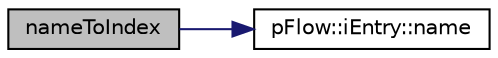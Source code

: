 digraph "nameToIndex"
{
 // LATEX_PDF_SIZE
  edge [fontname="Helvetica",fontsize="10",labelfontname="Helvetica",labelfontsize="10"];
  node [fontname="Helvetica",fontsize="10",shape=record];
  rankdir="LR";
  Node1 [label="nameToIndex",height=0.2,width=0.4,color="black", fillcolor="grey75", style="filled", fontcolor="black",tooltip="Get the name of material in index idx Return true, if the name found, otherwise false."];
  Node1 -> Node2 [color="midnightblue",fontsize="10",style="solid",fontname="Helvetica"];
  Node2 [label="pFlow::iEntry::name",height=0.2,width=0.4,color="black", fillcolor="white", style="filled",URL="$classpFlow_1_1iEntry.html#a73572f70de721e7793f801ae26c5a6c5",tooltip="name/keyword of entry"];
}
